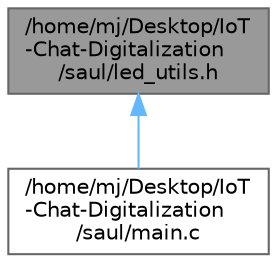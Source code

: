digraph "/home/mj/Desktop/IoT-Chat-Digitalization/saul/led_utils.h"
{
 // LATEX_PDF_SIZE
  bgcolor="transparent";
  edge [fontname=Helvetica,fontsize=10,labelfontname=Helvetica,labelfontsize=10];
  node [fontname=Helvetica,fontsize=10,shape=box,height=0.2,width=0.4];
  Node1 [id="Node000001",label="/home/mj/Desktop/IoT\l-Chat-Digitalization\l/saul/led_utils.h",height=0.2,width=0.4,color="gray40", fillcolor="grey60", style="filled", fontcolor="black",tooltip="Header-Datei für die SAUL-Geräteverwaltung und LED-Steuerung."];
  Node1 -> Node2 [id="edge1_Node000001_Node000002",dir="back",color="steelblue1",style="solid",tooltip=" "];
  Node2 [id="Node000002",label="/home/mj/Desktop/IoT\l-Chat-Digitalization\l/saul/main.c",height=0.2,width=0.4,color="grey40", fillcolor="white", style="filled",URL="$saul_2main_8c.html",tooltip=" "];
}
